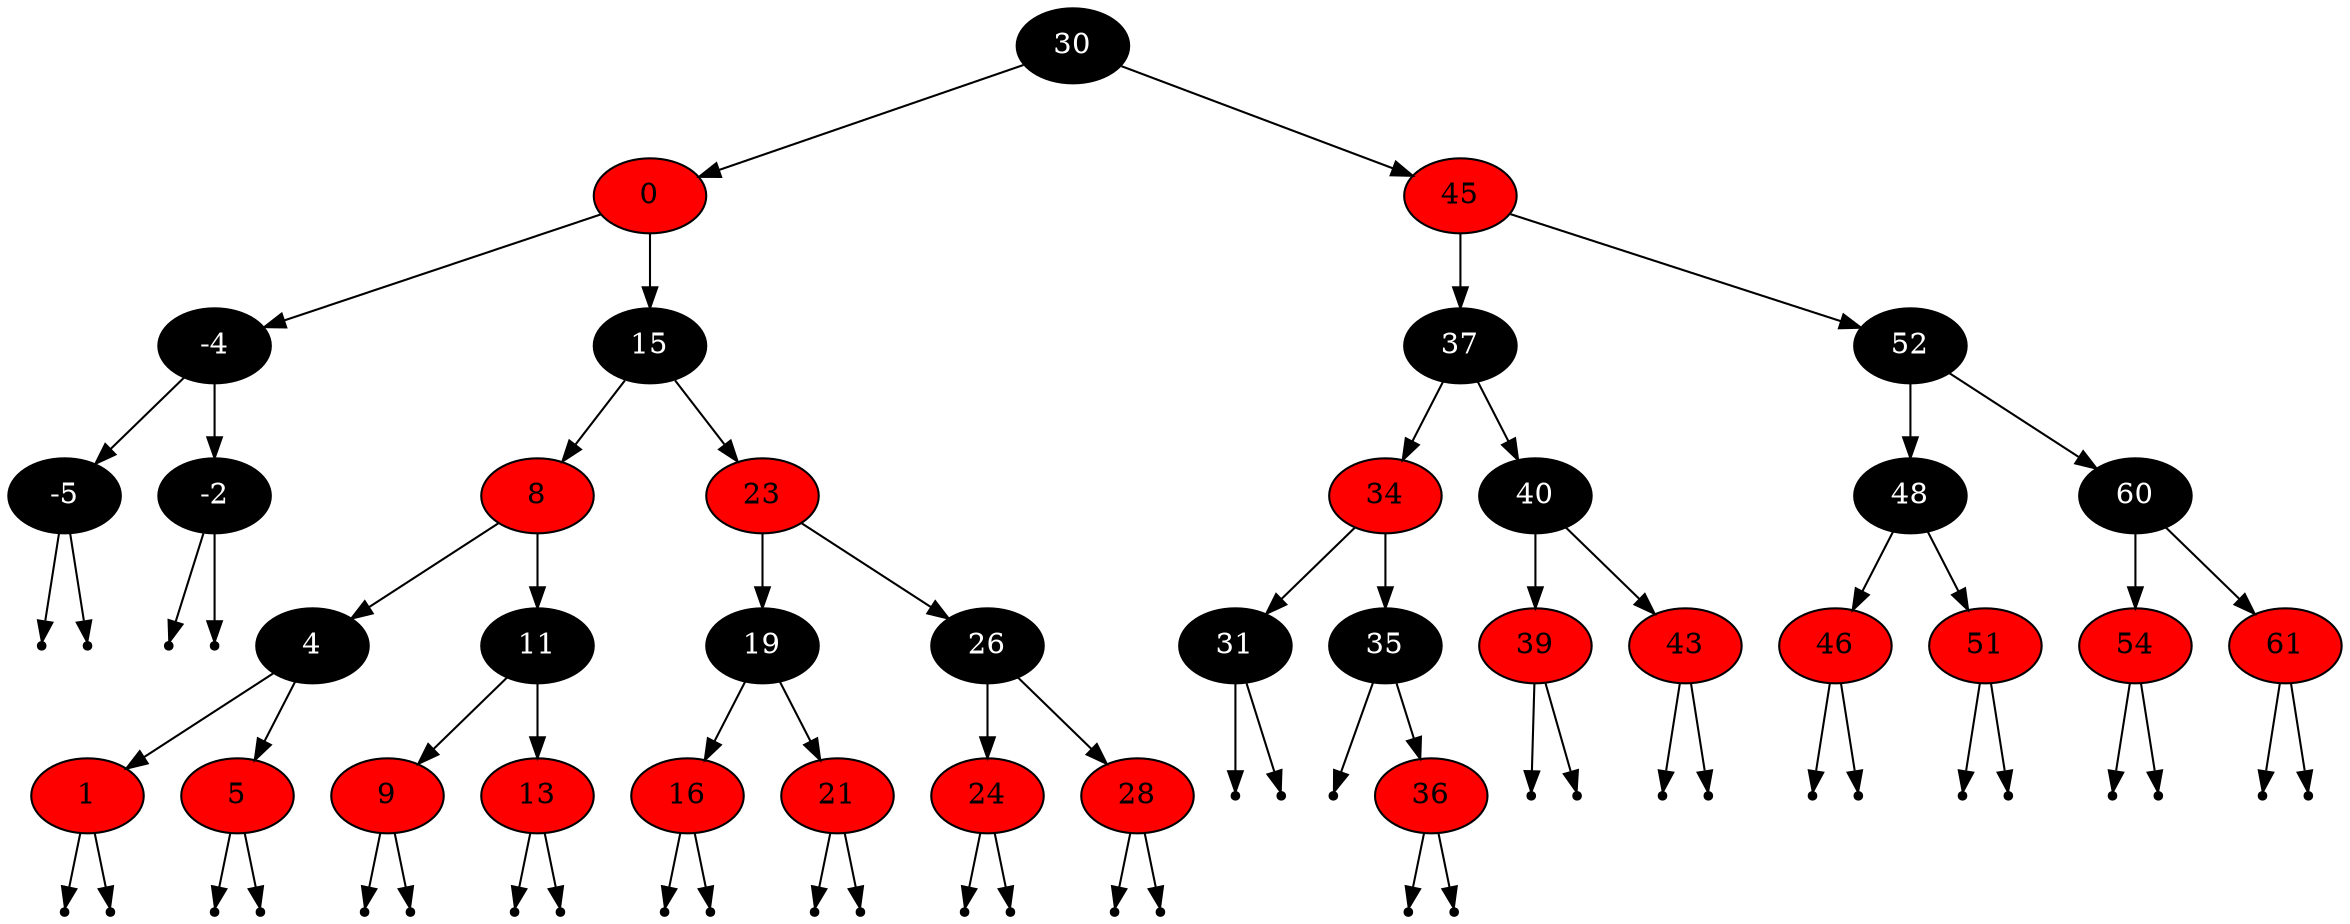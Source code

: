 digraph {
"30"[fillcolor=black style=filled fontcolor=white label="30"];
"0"[fillcolor=red style=filled label="0"];
"-4"[fillcolor=black style=filled fontcolor=white label="-4"];
"-5"[fillcolor=black style=filled fontcolor=white label="-5"];
null1 [shape=point];
null2 [shape=point];
"-5" -> null1;
"-5" -> null2;
"-2"[fillcolor=black style=filled fontcolor=white label="-2"];
null3 [shape=point];
null4 [shape=point];
"-2" -> null3;
"-2" -> null4;
"-4" -> "-5";
"-4" -> "-2";
"15"[fillcolor=black style=filled fontcolor=white label="15"];
"8"[fillcolor=red style=filled label="8"];
"4"[fillcolor=black style=filled fontcolor=white label="4"];
"1"[fillcolor=red style=filled label="1"];
null5 [shape=point];
null6 [shape=point];
"1" -> null5;
"1" -> null6;
"5"[fillcolor=red style=filled label="5"];
null7 [shape=point];
null8 [shape=point];
"5" -> null7;
"5" -> null8;
"4" -> "1";
"4" -> "5";
"11"[fillcolor=black style=filled fontcolor=white label="11"];
"9"[fillcolor=red style=filled label="9"];
null9 [shape=point];
null10 [shape=point];
"9" -> null9;
"9" -> null10;
"13"[fillcolor=red style=filled label="13"];
null11 [shape=point];
null12 [shape=point];
"13" -> null11;
"13" -> null12;
"11" -> "9";
"11" -> "13";
"8" -> "4";
"8" -> "11";
"23"[fillcolor=red style=filled label="23"];
"19"[fillcolor=black style=filled fontcolor=white label="19"];
"16"[fillcolor=red style=filled label="16"];
null13 [shape=point];
null14 [shape=point];
"16" -> null13;
"16" -> null14;
"21"[fillcolor=red style=filled label="21"];
null15 [shape=point];
null16 [shape=point];
"21" -> null15;
"21" -> null16;
"19" -> "16";
"19" -> "21";
"26"[fillcolor=black style=filled fontcolor=white label="26"];
"24"[fillcolor=red style=filled label="24"];
null17 [shape=point];
null18 [shape=point];
"24" -> null17;
"24" -> null18;
"28"[fillcolor=red style=filled label="28"];
null19 [shape=point];
null20 [shape=point];
"28" -> null19;
"28" -> null20;
"26" -> "24";
"26" -> "28";
"23" -> "19";
"23" -> "26";
"15" -> "8";
"15" -> "23";
"0" -> "-4";
"0" -> "15";
"45"[fillcolor=red style=filled label="45"];
"37"[fillcolor=black style=filled fontcolor=white label="37"];
"34"[fillcolor=red style=filled label="34"];
"31"[fillcolor=black style=filled fontcolor=white label="31"];
null21 [shape=point];
null22 [shape=point];
"31" -> null21;
"31" -> null22;
"35"[fillcolor=black style=filled fontcolor=white label="35"];
null23 [shape=point];
"36"[fillcolor=red style=filled label="36"];
null24 [shape=point];
null25 [shape=point];
"36" -> null24;
"36" -> null25;
"35" -> null23;
"35" -> "36";
"34" -> "31";
"34" -> "35";
"40"[fillcolor=black style=filled fontcolor=white label="40"];
"39"[fillcolor=red style=filled label="39"];
null26 [shape=point];
null27 [shape=point];
"39" -> null26;
"39" -> null27;
"43"[fillcolor=red style=filled label="43"];
null28 [shape=point];
null29 [shape=point];
"43" -> null28;
"43" -> null29;
"40" -> "39";
"40" -> "43";
"37" -> "34";
"37" -> "40";
"52"[fillcolor=black style=filled fontcolor=white label="52"];
"48"[fillcolor=black style=filled fontcolor=white label="48"];
"46"[fillcolor=red style=filled label="46"];
null30 [shape=point];
null31 [shape=point];
"46" -> null30;
"46" -> null31;
"51"[fillcolor=red style=filled label="51"];
null32 [shape=point];
null33 [shape=point];
"51" -> null32;
"51" -> null33;
"48" -> "46";
"48" -> "51";
"60"[fillcolor=black style=filled fontcolor=white label="60"];
"54"[fillcolor=red style=filled label="54"];
null34 [shape=point];
null35 [shape=point];
"54" -> null34;
"54" -> null35;
"61"[fillcolor=red style=filled label="61"];
null36 [shape=point];
null37 [shape=point];
"61" -> null36;
"61" -> null37;
"60" -> "54";
"60" -> "61";
"52" -> "48";
"52" -> "60";
"45" -> "37";
"45" -> "52";
"30" -> "0";
"30" -> "45";
}